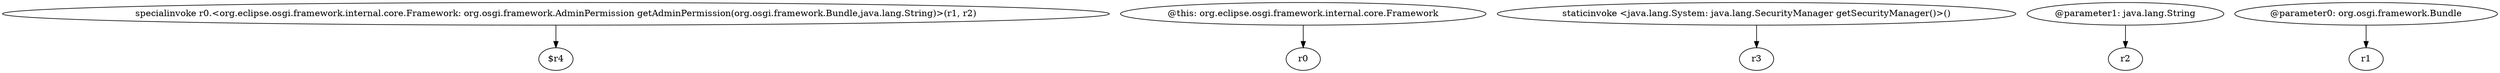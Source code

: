 digraph g {
0[label="specialinvoke r0.<org.eclipse.osgi.framework.internal.core.Framework: org.osgi.framework.AdminPermission getAdminPermission(org.osgi.framework.Bundle,java.lang.String)>(r1, r2)"]
1[label="$r4"]
0->1[label=""]
2[label="@this: org.eclipse.osgi.framework.internal.core.Framework"]
3[label="r0"]
2->3[label=""]
4[label="staticinvoke <java.lang.System: java.lang.SecurityManager getSecurityManager()>()"]
5[label="r3"]
4->5[label=""]
6[label="@parameter1: java.lang.String"]
7[label="r2"]
6->7[label=""]
8[label="@parameter0: org.osgi.framework.Bundle"]
9[label="r1"]
8->9[label=""]
}